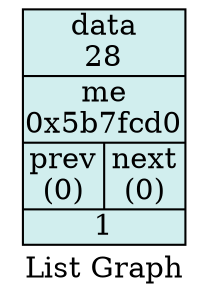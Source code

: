 digraph List {

	node [shape = "circle", style = "filled", fillcolor = "salmon1", fontcolor = "#000000", margin = "0.01"];
	edge [style = "dashed"];
	rankdir = "LR"

	label = "List Graph";

	"V0x5b7fcd0"[shape = "record", fillcolor="lightcyan2", label = "    data\n28 |    me\n0x5b7fcd0 | {prev\n(0) |  next\n(0)} | <f0> 1"];

}
